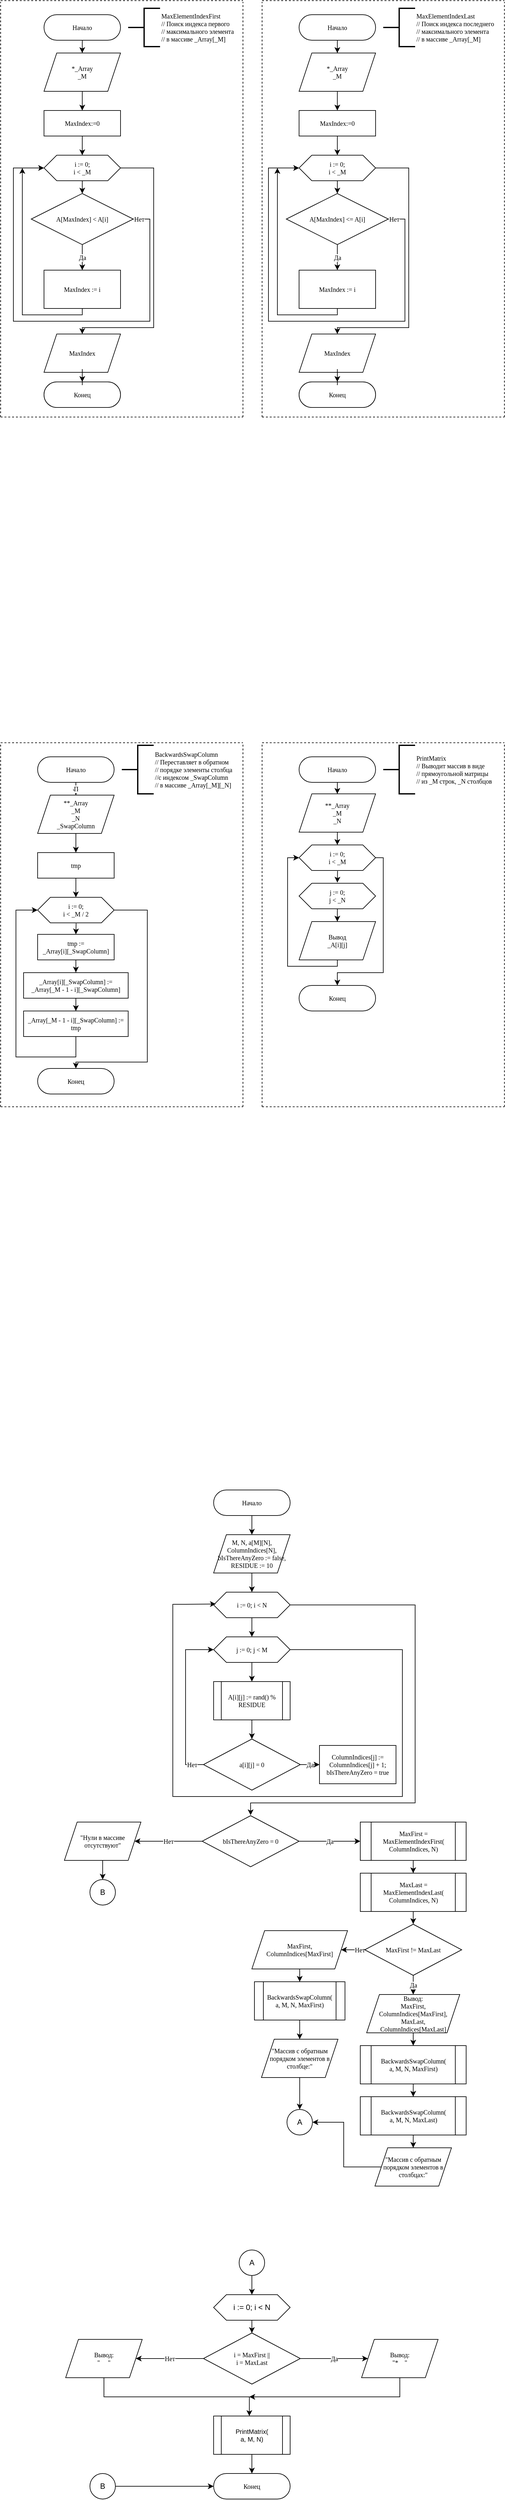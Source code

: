 <mxfile version="14.0.1" type="github">
  <diagram id="jJN2-YR1qqHn-e9BybVK" name="Page-1">
    <mxGraphModel dx="2384" dy="1686" grid="1" gridSize="10" guides="1" tooltips="1" connect="1" arrows="1" fold="1" page="1" pageScale="1" pageWidth="827" pageHeight="1169" background="none" math="0" shadow="0">
      <root>
        <mxCell id="0" />
        <mxCell id="1" parent="0" />
        <mxCell id="fMAf0AQXnJGZOiMmoHYG-41" value="" style="group;fontFamily=Consolas;fontSize=10;" parent="1" vertex="1" connectable="0">
          <mxGeometry x="430" y="28" width="380" height="652" as="geometry" />
        </mxCell>
        <mxCell id="fMAf0AQXnJGZOiMmoHYG-13" value="Начало" style="rounded=1;whiteSpace=wrap;html=1;arcSize=50;fontFamily=Consolas;fontSize=10;" parent="fMAf0AQXnJGZOiMmoHYG-41" vertex="1">
          <mxGeometry x="58" y="22" width="120" height="40" as="geometry" />
        </mxCell>
        <mxCell id="fMAf0AQXnJGZOiMmoHYG-16" value="&lt;div style=&quot;font-size: 10px;&quot;&gt;i := 0;&lt;/div&gt;&lt;div style=&quot;font-size: 10px;&quot;&gt;i &amp;lt; _M&lt;br style=&quot;font-size: 10px;&quot;&gt;&lt;/div&gt;" style="shape=hexagon;perimeter=hexagonPerimeter2;whiteSpace=wrap;html=1;fixedSize=1;rounded=1;fontFamily=Consolas;arcSize=0;fontSize=10;" parent="fMAf0AQXnJGZOiMmoHYG-41" vertex="1">
          <mxGeometry x="58" y="242" width="120" height="40" as="geometry" />
        </mxCell>
        <mxCell id="fMAf0AQXnJGZOiMmoHYG-17" value="&lt;div style=&quot;font-size: 10px;&quot;&gt;Нет&lt;/div&gt;" style="edgeStyle=orthogonalEdgeStyle;rounded=0;orthogonalLoop=1;jettySize=auto;html=1;fontFamily=Consolas;entryX=0;entryY=0.5;entryDx=0;entryDy=0;exitX=1;exitY=0.5;exitDx=0;exitDy=0;fontSize=10;" parent="fMAf0AQXnJGZOiMmoHYG-41" source="fMAf0AQXnJGZOiMmoHYG-19" target="fMAf0AQXnJGZOiMmoHYG-16" edge="1">
          <mxGeometry x="-0.974" relative="1" as="geometry">
            <mxPoint x="198" y="642" as="targetPoint" />
            <Array as="points">
              <mxPoint x="224" y="342" />
              <mxPoint x="224" y="502" />
              <mxPoint x="10" y="502" />
              <mxPoint x="10" y="262" />
            </Array>
            <mxPoint x="178" y="332.0" as="sourcePoint" />
            <mxPoint as="offset" />
          </mxGeometry>
        </mxCell>
        <mxCell id="fMAf0AQXnJGZOiMmoHYG-19" value="A[MaxIndex] &amp;lt;= A[i]" style="rhombus;whiteSpace=wrap;html=1;rounded=1;fontFamily=Consolas;arcSize=0;fontSize=10;" parent="fMAf0AQXnJGZOiMmoHYG-41" vertex="1">
          <mxGeometry x="38" y="302" width="160" height="80" as="geometry" />
        </mxCell>
        <mxCell id="fMAf0AQXnJGZOiMmoHYG-15" style="edgeStyle=orthogonalEdgeStyle;rounded=0;orthogonalLoop=1;jettySize=auto;html=1;entryX=0.5;entryY=0;entryDx=0;entryDy=0;fontFamily=Consolas;fontSize=10;" parent="fMAf0AQXnJGZOiMmoHYG-41" source="fMAf0AQXnJGZOiMmoHYG-16" target="fMAf0AQXnJGZOiMmoHYG-19" edge="1">
          <mxGeometry relative="1" as="geometry" />
        </mxCell>
        <mxCell id="fMAf0AQXnJGZOiMmoHYG-20" style="edgeStyle=orthogonalEdgeStyle;rounded=0;orthogonalLoop=1;jettySize=auto;html=1;fontFamily=Consolas;exitX=0.5;exitY=1;exitDx=0;exitDy=0;fontSize=10;" parent="fMAf0AQXnJGZOiMmoHYG-41" source="fMAf0AQXnJGZOiMmoHYG-21" edge="1">
          <mxGeometry relative="1" as="geometry">
            <mxPoint x="24" y="262" as="targetPoint" />
            <Array as="points">
              <mxPoint x="118" y="492" />
              <mxPoint x="24" y="492" />
            </Array>
            <mxPoint x="118.029" y="532" as="sourcePoint" />
          </mxGeometry>
        </mxCell>
        <mxCell id="fMAf0AQXnJGZOiMmoHYG-21" value="MaxIndex := i" style="whiteSpace=wrap;html=1;rounded=1;fontFamily=Consolas;arcSize=0;fontSize=10;" parent="fMAf0AQXnJGZOiMmoHYG-41" vertex="1">
          <mxGeometry x="58" y="422" width="120" height="60" as="geometry" />
        </mxCell>
        <mxCell id="fMAf0AQXnJGZOiMmoHYG-18" value="Да" style="edgeStyle=orthogonalEdgeStyle;rounded=0;orthogonalLoop=1;jettySize=auto;html=1;fontFamily=Consolas;entryX=0.5;entryY=0;entryDx=0;entryDy=0;fontSize=10;" parent="fMAf0AQXnJGZOiMmoHYG-41" source="fMAf0AQXnJGZOiMmoHYG-19" target="fMAf0AQXnJGZOiMmoHYG-21" edge="1">
          <mxGeometry relative="1" as="geometry">
            <mxPoint x="118" y="492" as="targetPoint" />
          </mxGeometry>
        </mxCell>
        <mxCell id="fMAf0AQXnJGZOiMmoHYG-22" value="Конец" style="rounded=1;whiteSpace=wrap;html=1;arcSize=50;fontFamily=Consolas;fontSize=10;" parent="fMAf0AQXnJGZOiMmoHYG-41" vertex="1">
          <mxGeometry x="58" y="597" width="120" height="40" as="geometry" />
        </mxCell>
        <mxCell id="fMAf0AQXnJGZOiMmoHYG-24" value="&lt;div style=&quot;font-size: 10px;&quot;&gt;*_Array&lt;/div&gt;&lt;div style=&quot;font-size: 10px;&quot;&gt;_M&lt;br style=&quot;font-size: 10px;&quot;&gt;&lt;/div&gt;" style="shape=parallelogram;perimeter=parallelogramPerimeter;whiteSpace=wrap;html=1;fixedSize=1;rounded=1;fontFamily=Consolas;fontSize=10;arcSize=0;" parent="fMAf0AQXnJGZOiMmoHYG-41" vertex="1">
          <mxGeometry x="58" y="82" width="120" height="60" as="geometry" />
        </mxCell>
        <mxCell id="fMAf0AQXnJGZOiMmoHYG-12" value="" style="edgeStyle=orthogonalEdgeStyle;rounded=0;orthogonalLoop=1;jettySize=auto;html=1;entryX=0.5;entryY=0;entryDx=0;entryDy=0;fontFamily=Consolas;fontSize=10;" parent="fMAf0AQXnJGZOiMmoHYG-41" source="fMAf0AQXnJGZOiMmoHYG-13" target="fMAf0AQXnJGZOiMmoHYG-24" edge="1">
          <mxGeometry relative="1" as="geometry" />
        </mxCell>
        <mxCell id="fMAf0AQXnJGZOiMmoHYG-25" style="edgeStyle=orthogonalEdgeStyle;rounded=0;orthogonalLoop=1;jettySize=auto;html=1;entryX=0.5;entryY=0;entryDx=0;entryDy=0;fontFamily=Consolas;fontSize=10;" parent="fMAf0AQXnJGZOiMmoHYG-41" source="fMAf0AQXnJGZOiMmoHYG-26" target="fMAf0AQXnJGZOiMmoHYG-16" edge="1">
          <mxGeometry relative="1" as="geometry" />
        </mxCell>
        <mxCell id="fMAf0AQXnJGZOiMmoHYG-26" value="MaxIndex:=0" style="whiteSpace=wrap;html=1;rounded=1;fontFamily=Consolas;fontSize=10;arcSize=0;" parent="fMAf0AQXnJGZOiMmoHYG-41" vertex="1">
          <mxGeometry x="58" y="172" width="120" height="40" as="geometry" />
        </mxCell>
        <mxCell id="fMAf0AQXnJGZOiMmoHYG-23" value="" style="edgeStyle=orthogonalEdgeStyle;rounded=0;orthogonalLoop=1;jettySize=auto;html=1;fontFamily=Consolas;fontSize=10;" parent="fMAf0AQXnJGZOiMmoHYG-41" source="fMAf0AQXnJGZOiMmoHYG-24" target="fMAf0AQXnJGZOiMmoHYG-26" edge="1">
          <mxGeometry relative="1" as="geometry" />
        </mxCell>
        <mxCell id="fMAf0AQXnJGZOiMmoHYG-28" value="MaxIndex" style="shape=parallelogram;perimeter=parallelogramPerimeter;whiteSpace=wrap;html=1;fixedSize=1;rounded=1;fontFamily=Consolas;fontSize=10;arcSize=0;" parent="fMAf0AQXnJGZOiMmoHYG-41" vertex="1">
          <mxGeometry x="58" y="522" width="120" height="60" as="geometry" />
        </mxCell>
        <mxCell id="fMAf0AQXnJGZOiMmoHYG-14" style="edgeStyle=orthogonalEdgeStyle;rounded=0;orthogonalLoop=1;jettySize=auto;html=1;fontFamily=Consolas;entryX=0.5;entryY=0;entryDx=0;entryDy=0;exitX=1;exitY=0.5;exitDx=0;exitDy=0;fontSize=10;" parent="fMAf0AQXnJGZOiMmoHYG-41" source="fMAf0AQXnJGZOiMmoHYG-16" target="fMAf0AQXnJGZOiMmoHYG-28" edge="1">
          <mxGeometry relative="1" as="geometry">
            <mxPoint x="118" y="762" as="targetPoint" />
            <Array as="points">
              <mxPoint x="230" y="262" />
              <mxPoint x="230" y="512" />
              <mxPoint x="118" y="512" />
            </Array>
            <mxPoint x="178" y="427" as="sourcePoint" />
          </mxGeometry>
        </mxCell>
        <mxCell id="fMAf0AQXnJGZOiMmoHYG-29" value="Конец" style="rounded=1;whiteSpace=wrap;html=1;arcSize=50;fontFamily=Consolas;fontSize=10;" parent="fMAf0AQXnJGZOiMmoHYG-41" vertex="1">
          <mxGeometry x="58" y="597" width="120" height="40" as="geometry" />
        </mxCell>
        <mxCell id="fMAf0AQXnJGZOiMmoHYG-27" style="edgeStyle=orthogonalEdgeStyle;rounded=0;orthogonalLoop=1;jettySize=auto;html=1;fontFamily=Consolas;fontSize=10;entryX=0.5;entryY=0;entryDx=0;entryDy=0;" parent="fMAf0AQXnJGZOiMmoHYG-41" source="fMAf0AQXnJGZOiMmoHYG-28" target="fMAf0AQXnJGZOiMmoHYG-29" edge="1">
          <mxGeometry relative="1" as="geometry">
            <mxPoint x="118" y="592" as="targetPoint" />
          </mxGeometry>
        </mxCell>
        <mxCell id="fMAf0AQXnJGZOiMmoHYG-30" value="&lt;div style=&quot;font-size: 10px;&quot;&gt;MaxElementIndexLast&lt;/div&gt;&lt;div style=&quot;font-size: 10px;&quot;&gt;// Поиск индекса последнего&lt;/div&gt;&lt;div style=&quot;font-size: 10px;&quot;&gt;// максимального элемента&lt;br style=&quot;font-size: 10px;&quot;&gt;// в массиве _Array[_M]&lt;br style=&quot;font-size: 10px;&quot;&gt;&lt;/div&gt;" style="strokeWidth=2;html=1;shape=mxgraph.flowchart.annotation_2;align=left;labelPosition=right;pointerEvents=1;rounded=1;fontFamily=Consolas;fontSize=10;" parent="fMAf0AQXnJGZOiMmoHYG-41" vertex="1">
          <mxGeometry x="190" y="12" width="50" height="60" as="geometry" />
        </mxCell>
        <mxCell id="fMAf0AQXnJGZOiMmoHYG-37" value="" style="endArrow=none;dashed=1;html=1;fontFamily=Consolas;fontSize=10;" parent="fMAf0AQXnJGZOiMmoHYG-41" edge="1">
          <mxGeometry width="50" height="50" relative="1" as="geometry">
            <mxPoint as="sourcePoint" />
            <mxPoint x="380" as="targetPoint" />
          </mxGeometry>
        </mxCell>
        <mxCell id="fMAf0AQXnJGZOiMmoHYG-38" value="" style="endArrow=none;dashed=1;html=1;fontFamily=Consolas;fontSize=10;" parent="fMAf0AQXnJGZOiMmoHYG-41" edge="1">
          <mxGeometry width="50" height="50" relative="1" as="geometry">
            <mxPoint y="652" as="sourcePoint" />
            <mxPoint y="2" as="targetPoint" />
          </mxGeometry>
        </mxCell>
        <mxCell id="fMAf0AQXnJGZOiMmoHYG-39" value="" style="endArrow=none;dashed=1;html=1;fontFamily=Consolas;fontSize=10;" parent="fMAf0AQXnJGZOiMmoHYG-41" edge="1">
          <mxGeometry width="50" height="50" relative="1" as="geometry">
            <mxPoint x="380" y="652" as="sourcePoint" />
            <mxPoint x="380" y="2" as="targetPoint" />
          </mxGeometry>
        </mxCell>
        <mxCell id="fMAf0AQXnJGZOiMmoHYG-40" value="" style="endArrow=none;dashed=1;html=1;fontFamily=Consolas;fontSize=10;" parent="fMAf0AQXnJGZOiMmoHYG-41" edge="1">
          <mxGeometry width="50" height="50" relative="1" as="geometry">
            <mxPoint y="652" as="sourcePoint" />
            <mxPoint x="380" y="652" as="targetPoint" />
          </mxGeometry>
        </mxCell>
        <mxCell id="fMAf0AQXnJGZOiMmoHYG-42" value="" style="group;fontFamily=Consolas;fontSize=10;" parent="1" vertex="1" connectable="0">
          <mxGeometry x="20" y="28" width="380.0" height="652" as="geometry" />
        </mxCell>
        <mxCell id="ewhmWZQ15t1gIjezQmMT-2" value="Начало" style="rounded=1;whiteSpace=wrap;html=1;arcSize=50;fontFamily=Consolas;fontSize=10;" parent="fMAf0AQXnJGZOiMmoHYG-42" vertex="1">
          <mxGeometry x="68" y="22" width="120" height="40" as="geometry" />
        </mxCell>
        <mxCell id="ewhmWZQ15t1gIjezQmMT-5" value="&lt;div style=&quot;font-size: 10px;&quot;&gt;i := 0;&lt;/div&gt;&lt;div style=&quot;font-size: 10px;&quot;&gt;i &amp;lt; _M&lt;br style=&quot;font-size: 10px;&quot;&gt;&lt;/div&gt;" style="shape=hexagon;perimeter=hexagonPerimeter2;whiteSpace=wrap;html=1;fixedSize=1;rounded=1;fontFamily=Consolas;arcSize=0;fontSize=10;" parent="fMAf0AQXnJGZOiMmoHYG-42" vertex="1">
          <mxGeometry x="68" y="242" width="120" height="40" as="geometry" />
        </mxCell>
        <mxCell id="ewhmWZQ15t1gIjezQmMT-9" value="&lt;div style=&quot;font-size: 10px;&quot;&gt;Нет&lt;/div&gt;" style="edgeStyle=orthogonalEdgeStyle;rounded=0;orthogonalLoop=1;jettySize=auto;html=1;fontFamily=Consolas;entryX=0;entryY=0.5;entryDx=0;entryDy=0;exitX=1;exitY=0.5;exitDx=0;exitDy=0;fontSize=10;" parent="fMAf0AQXnJGZOiMmoHYG-42" source="ewhmWZQ15t1gIjezQmMT-13" target="ewhmWZQ15t1gIjezQmMT-5" edge="1">
          <mxGeometry x="-0.974" relative="1" as="geometry">
            <mxPoint x="208" y="642" as="targetPoint" />
            <Array as="points">
              <mxPoint x="234" y="342" />
              <mxPoint x="234" y="502" />
              <mxPoint x="20" y="502" />
              <mxPoint x="20" y="262" />
            </Array>
            <mxPoint x="188" y="332.0" as="sourcePoint" />
            <mxPoint as="offset" />
          </mxGeometry>
        </mxCell>
        <mxCell id="ewhmWZQ15t1gIjezQmMT-13" value="A[MaxIndex] &amp;lt; A[i]" style="rhombus;whiteSpace=wrap;html=1;rounded=1;fontFamily=Consolas;arcSize=0;fontSize=10;" parent="fMAf0AQXnJGZOiMmoHYG-42" vertex="1">
          <mxGeometry x="48" y="302" width="160" height="80" as="geometry" />
        </mxCell>
        <mxCell id="fMAf0AQXnJGZOiMmoHYG-7" style="edgeStyle=orthogonalEdgeStyle;rounded=0;orthogonalLoop=1;jettySize=auto;html=1;entryX=0.5;entryY=0;entryDx=0;entryDy=0;fontFamily=Consolas;fontSize=10;" parent="fMAf0AQXnJGZOiMmoHYG-42" source="ewhmWZQ15t1gIjezQmMT-5" target="ewhmWZQ15t1gIjezQmMT-13" edge="1">
          <mxGeometry relative="1" as="geometry" />
        </mxCell>
        <mxCell id="ewhmWZQ15t1gIjezQmMT-14" style="edgeStyle=orthogonalEdgeStyle;rounded=0;orthogonalLoop=1;jettySize=auto;html=1;fontFamily=Consolas;exitX=0.5;exitY=1;exitDx=0;exitDy=0;fontSize=10;" parent="fMAf0AQXnJGZOiMmoHYG-42" source="ewhmWZQ15t1gIjezQmMT-20" edge="1">
          <mxGeometry relative="1" as="geometry">
            <mxPoint x="34" y="262" as="targetPoint" />
            <Array as="points">
              <mxPoint x="128" y="492" />
              <mxPoint x="34" y="492" />
            </Array>
            <mxPoint x="128.029" y="532" as="sourcePoint" />
          </mxGeometry>
        </mxCell>
        <mxCell id="ewhmWZQ15t1gIjezQmMT-20" value="MaxIndex := i" style="whiteSpace=wrap;html=1;rounded=1;fontFamily=Consolas;arcSize=0;fontSize=10;" parent="fMAf0AQXnJGZOiMmoHYG-42" vertex="1">
          <mxGeometry x="68" y="422" width="120" height="60" as="geometry" />
        </mxCell>
        <mxCell id="ewhmWZQ15t1gIjezQmMT-11" value="Да" style="edgeStyle=orthogonalEdgeStyle;rounded=0;orthogonalLoop=1;jettySize=auto;html=1;fontFamily=Consolas;entryX=0.5;entryY=0;entryDx=0;entryDy=0;fontSize=10;" parent="fMAf0AQXnJGZOiMmoHYG-42" source="ewhmWZQ15t1gIjezQmMT-13" target="ewhmWZQ15t1gIjezQmMT-20" edge="1">
          <mxGeometry relative="1" as="geometry">
            <mxPoint x="128" y="492" as="targetPoint" />
          </mxGeometry>
        </mxCell>
        <mxCell id="ewhmWZQ15t1gIjezQmMT-21" value="Конец" style="rounded=1;whiteSpace=wrap;html=1;arcSize=50;fontFamily=Consolas;fontSize=10;" parent="fMAf0AQXnJGZOiMmoHYG-42" vertex="1">
          <mxGeometry x="68" y="597" width="120" height="40" as="geometry" />
        </mxCell>
        <mxCell id="fMAf0AQXnJGZOiMmoHYG-1" value="&lt;div style=&quot;font-size: 10px;&quot;&gt;*_Array&lt;/div&gt;&lt;div style=&quot;font-size: 10px;&quot;&gt;_M&lt;br style=&quot;font-size: 10px;&quot;&gt;&lt;/div&gt;" style="shape=parallelogram;perimeter=parallelogramPerimeter;whiteSpace=wrap;html=1;fixedSize=1;rounded=1;fontFamily=Consolas;fontSize=10;arcSize=0;" parent="fMAf0AQXnJGZOiMmoHYG-42" vertex="1">
          <mxGeometry x="68" y="82" width="120" height="60" as="geometry" />
        </mxCell>
        <mxCell id="fMAf0AQXnJGZOiMmoHYG-2" style="edgeStyle=orthogonalEdgeStyle;rounded=0;orthogonalLoop=1;jettySize=auto;html=1;entryX=0.5;entryY=0;entryDx=0;entryDy=0;fontFamily=Consolas;fontSize=10;" parent="fMAf0AQXnJGZOiMmoHYG-42" source="ewhmWZQ15t1gIjezQmMT-2" target="fMAf0AQXnJGZOiMmoHYG-1" edge="1">
          <mxGeometry relative="1" as="geometry" />
        </mxCell>
        <mxCell id="fMAf0AQXnJGZOiMmoHYG-6" style="edgeStyle=orthogonalEdgeStyle;rounded=0;orthogonalLoop=1;jettySize=auto;html=1;entryX=0.5;entryY=0;entryDx=0;entryDy=0;fontFamily=Consolas;fontSize=10;" parent="fMAf0AQXnJGZOiMmoHYG-42" source="fMAf0AQXnJGZOiMmoHYG-4" target="ewhmWZQ15t1gIjezQmMT-5" edge="1">
          <mxGeometry relative="1" as="geometry" />
        </mxCell>
        <mxCell id="fMAf0AQXnJGZOiMmoHYG-4" value="MaxIndex:=0" style="whiteSpace=wrap;html=1;rounded=1;fontFamily=Consolas;fontSize=10;arcSize=0;" parent="fMAf0AQXnJGZOiMmoHYG-42" vertex="1">
          <mxGeometry x="68" y="172" width="120" height="40" as="geometry" />
        </mxCell>
        <mxCell id="fMAf0AQXnJGZOiMmoHYG-5" value="" style="edgeStyle=orthogonalEdgeStyle;rounded=0;orthogonalLoop=1;jettySize=auto;html=1;fontFamily=Consolas;fontSize=10;" parent="fMAf0AQXnJGZOiMmoHYG-42" source="fMAf0AQXnJGZOiMmoHYG-1" target="fMAf0AQXnJGZOiMmoHYG-4" edge="1">
          <mxGeometry relative="1" as="geometry" />
        </mxCell>
        <mxCell id="fMAf0AQXnJGZOiMmoHYG-8" value="MaxIndex" style="shape=parallelogram;perimeter=parallelogramPerimeter;whiteSpace=wrap;html=1;fixedSize=1;rounded=1;fontFamily=Consolas;fontSize=10;arcSize=0;" parent="fMAf0AQXnJGZOiMmoHYG-42" vertex="1">
          <mxGeometry x="68" y="522" width="120" height="60" as="geometry" />
        </mxCell>
        <mxCell id="ewhmWZQ15t1gIjezQmMT-4" style="edgeStyle=orthogonalEdgeStyle;rounded=0;orthogonalLoop=1;jettySize=auto;html=1;fontFamily=Consolas;entryX=0.5;entryY=0;entryDx=0;entryDy=0;exitX=1;exitY=0.5;exitDx=0;exitDy=0;fontSize=10;" parent="fMAf0AQXnJGZOiMmoHYG-42" source="ewhmWZQ15t1gIjezQmMT-5" target="fMAf0AQXnJGZOiMmoHYG-8" edge="1">
          <mxGeometry relative="1" as="geometry">
            <mxPoint x="128" y="762" as="targetPoint" />
            <Array as="points">
              <mxPoint x="240" y="262" />
              <mxPoint x="240" y="512" />
              <mxPoint x="128" y="512" />
            </Array>
            <mxPoint x="188" y="427" as="sourcePoint" />
          </mxGeometry>
        </mxCell>
        <mxCell id="fMAf0AQXnJGZOiMmoHYG-9" value="Конец" style="rounded=1;whiteSpace=wrap;html=1;arcSize=50;fontFamily=Consolas;fontSize=10;" parent="fMAf0AQXnJGZOiMmoHYG-42" vertex="1">
          <mxGeometry x="68" y="597" width="120" height="40" as="geometry" />
        </mxCell>
        <mxCell id="fMAf0AQXnJGZOiMmoHYG-10" style="edgeStyle=orthogonalEdgeStyle;rounded=0;orthogonalLoop=1;jettySize=auto;html=1;fontFamily=Consolas;fontSize=10;entryX=0.5;entryY=0;entryDx=0;entryDy=0;" parent="fMAf0AQXnJGZOiMmoHYG-42" source="fMAf0AQXnJGZOiMmoHYG-8" target="fMAf0AQXnJGZOiMmoHYG-9" edge="1">
          <mxGeometry relative="1" as="geometry">
            <mxPoint x="128" y="592" as="targetPoint" />
          </mxGeometry>
        </mxCell>
        <mxCell id="fMAf0AQXnJGZOiMmoHYG-11" value="&lt;div style=&quot;font-size: 10px;&quot;&gt;MaxElementIndexFirst&lt;/div&gt;&lt;div style=&quot;font-size: 10px;&quot;&gt;// Поиск индекса первого&lt;/div&gt;&lt;div style=&quot;font-size: 10px;&quot;&gt;// максимального элемента&lt;br style=&quot;font-size: 10px;&quot;&gt;// в массиве _Array[_M]&lt;br style=&quot;font-size: 10px;&quot;&gt;&lt;/div&gt;" style="strokeWidth=2;html=1;shape=mxgraph.flowchart.annotation_2;align=left;labelPosition=right;pointerEvents=1;rounded=1;fontFamily=Consolas;fontSize=10;" parent="fMAf0AQXnJGZOiMmoHYG-42" vertex="1">
          <mxGeometry x="200" y="12" width="50" height="60" as="geometry" />
        </mxCell>
        <mxCell id="fMAf0AQXnJGZOiMmoHYG-33" value="" style="endArrow=none;dashed=1;html=1;fontFamily=Consolas;fontSize=10;" parent="fMAf0AQXnJGZOiMmoHYG-42" edge="1">
          <mxGeometry width="50" height="50" relative="1" as="geometry">
            <mxPoint as="sourcePoint" />
            <mxPoint x="380" as="targetPoint" />
          </mxGeometry>
        </mxCell>
        <mxCell id="fMAf0AQXnJGZOiMmoHYG-34" value="" style="endArrow=none;dashed=1;html=1;fontFamily=Consolas;fontSize=10;" parent="fMAf0AQXnJGZOiMmoHYG-42" edge="1">
          <mxGeometry width="50" height="50" relative="1" as="geometry">
            <mxPoint y="652" as="sourcePoint" />
            <mxPoint y="2" as="targetPoint" />
          </mxGeometry>
        </mxCell>
        <mxCell id="fMAf0AQXnJGZOiMmoHYG-35" value="" style="endArrow=none;dashed=1;html=1;fontFamily=Consolas;fontSize=10;" parent="fMAf0AQXnJGZOiMmoHYG-42" edge="1">
          <mxGeometry width="50" height="50" relative="1" as="geometry">
            <mxPoint x="380.0" y="652" as="sourcePoint" />
            <mxPoint x="380.0" y="2" as="targetPoint" />
          </mxGeometry>
        </mxCell>
        <mxCell id="fMAf0AQXnJGZOiMmoHYG-36" value="" style="endArrow=none;dashed=1;html=1;fontFamily=Consolas;fontSize=10;" parent="fMAf0AQXnJGZOiMmoHYG-42" edge="1">
          <mxGeometry width="50" height="50" relative="1" as="geometry">
            <mxPoint y="652" as="sourcePoint" />
            <mxPoint x="380" y="652" as="targetPoint" />
          </mxGeometry>
        </mxCell>
        <mxCell id="fMAf0AQXnJGZOiMmoHYG-77" value="" style="group" parent="1" vertex="1" connectable="0">
          <mxGeometry x="20" y="1190" width="380" height="570" as="geometry" />
        </mxCell>
        <mxCell id="fMAf0AQXnJGZOiMmoHYG-44" value="Начало" style="rounded=1;whiteSpace=wrap;html=1;arcSize=50;fontFamily=Consolas;fontSize=10;" parent="fMAf0AQXnJGZOiMmoHYG-77" vertex="1">
          <mxGeometry x="58" y="22" width="120" height="40" as="geometry" />
        </mxCell>
        <mxCell id="fMAf0AQXnJGZOiMmoHYG-45" value="&lt;div style=&quot;font-size: 10px;&quot;&gt;i := 0;&lt;/div&gt;&lt;div style=&quot;font-size: 10px;&quot;&gt;i &amp;lt; _M / 2&lt;br style=&quot;font-size: 10px;&quot;&gt;&lt;/div&gt;" style="shape=hexagon;perimeter=hexagonPerimeter2;whiteSpace=wrap;html=1;fixedSize=1;rounded=1;fontFamily=Consolas;arcSize=0;fontSize=10;" parent="fMAf0AQXnJGZOiMmoHYG-77" vertex="1">
          <mxGeometry x="58" y="242" width="120" height="40" as="geometry" />
        </mxCell>
        <mxCell id="fMAf0AQXnJGZOiMmoHYG-48" style="edgeStyle=orthogonalEdgeStyle;rounded=0;orthogonalLoop=1;jettySize=auto;html=1;entryX=0.5;entryY=0;entryDx=0;entryDy=0;fontFamily=Consolas;fontSize=10;exitX=0.503;exitY=1.019;exitDx=0;exitDy=0;exitPerimeter=0;" parent="fMAf0AQXnJGZOiMmoHYG-77" source="fMAf0AQXnJGZOiMmoHYG-45" target="fMAf0AQXnJGZOiMmoHYG-67" edge="1">
          <mxGeometry as="geometry">
            <mxPoint x="118" y="302" as="targetPoint" />
          </mxGeometry>
        </mxCell>
        <mxCell id="fMAf0AQXnJGZOiMmoHYG-49" style="edgeStyle=orthogonalEdgeStyle;rounded=0;orthogonalLoop=1;jettySize=auto;html=1;fontFamily=Consolas;fontSize=10;entryX=0;entryY=0.5;entryDx=0;entryDy=0;exitX=0.5;exitY=1;exitDx=0;exitDy=0;" parent="fMAf0AQXnJGZOiMmoHYG-77" source="fMAf0AQXnJGZOiMmoHYG-74" target="fMAf0AQXnJGZOiMmoHYG-45" edge="1">
          <mxGeometry as="geometry">
            <mxPoint x="24" y="262" as="targetPoint" />
            <Array as="points">
              <mxPoint x="118" y="492" />
              <mxPoint x="24" y="492" />
              <mxPoint x="24" y="262" />
            </Array>
            <mxPoint x="118" y="460" as="sourcePoint" />
          </mxGeometry>
        </mxCell>
        <mxCell id="fMAf0AQXnJGZOiMmoHYG-50" value="&lt;div style=&quot;font-size: 10px;&quot;&gt;_Array[i][_SwapColumn] :=&lt;/div&gt;&lt;div style=&quot;font-size: 10px;&quot;&gt;_Array[_M - 1 - i][_SwapColumn]&lt;/div&gt;" style="whiteSpace=wrap;html=1;rounded=1;fontFamily=Consolas;arcSize=0;fontSize=10;" parent="fMAf0AQXnJGZOiMmoHYG-77" vertex="1">
          <mxGeometry x="36" y="360" width="164" height="40" as="geometry" />
        </mxCell>
        <mxCell id="fMAf0AQXnJGZOiMmoHYG-53" value="&lt;div style=&quot;font-size: 10px;&quot;&gt;**_Array&lt;/div&gt;&lt;div style=&quot;font-size: 10px;&quot;&gt;_M&lt;/div&gt;&lt;div style=&quot;font-size: 10px;&quot;&gt;_N&lt;/div&gt;&lt;div style=&quot;font-size: 10px;&quot;&gt;_SwapColumn&lt;br style=&quot;font-size: 10px;&quot;&gt;&lt;/div&gt;" style="shape=parallelogram;perimeter=parallelogramPerimeter;whiteSpace=wrap;html=1;fixedSize=1;rounded=1;fontFamily=Consolas;fontSize=10;arcSize=0;" parent="fMAf0AQXnJGZOiMmoHYG-77" vertex="1">
          <mxGeometry x="58" y="82" width="120" height="60" as="geometry" />
        </mxCell>
        <mxCell id="fMAf0AQXnJGZOiMmoHYG-54" value="П" style="edgeStyle=orthogonalEdgeStyle;rounded=0;orthogonalLoop=1;jettySize=auto;html=1;entryX=0.5;entryY=0;entryDx=0;entryDy=0;fontFamily=Consolas;fontSize=10;" parent="fMAf0AQXnJGZOiMmoHYG-77" source="fMAf0AQXnJGZOiMmoHYG-44" target="fMAf0AQXnJGZOiMmoHYG-53" edge="1">
          <mxGeometry as="geometry" />
        </mxCell>
        <mxCell id="fMAf0AQXnJGZOiMmoHYG-55" style="edgeStyle=orthogonalEdgeStyle;rounded=0;orthogonalLoop=1;jettySize=auto;html=1;entryX=0.5;entryY=0;entryDx=0;entryDy=0;fontFamily=Consolas;fontSize=10;" parent="fMAf0AQXnJGZOiMmoHYG-77" source="fMAf0AQXnJGZOiMmoHYG-56" target="fMAf0AQXnJGZOiMmoHYG-45" edge="1">
          <mxGeometry as="geometry" />
        </mxCell>
        <mxCell id="fMAf0AQXnJGZOiMmoHYG-56" value="tmp" style="whiteSpace=wrap;html=1;rounded=1;fontFamily=Consolas;fontSize=10;arcSize=0;" parent="fMAf0AQXnJGZOiMmoHYG-77" vertex="1">
          <mxGeometry x="58" y="172" width="120" height="40" as="geometry" />
        </mxCell>
        <mxCell id="fMAf0AQXnJGZOiMmoHYG-57" value="" style="edgeStyle=orthogonalEdgeStyle;rounded=0;orthogonalLoop=1;jettySize=auto;html=1;fontFamily=Consolas;fontSize=10;" parent="fMAf0AQXnJGZOiMmoHYG-77" source="fMAf0AQXnJGZOiMmoHYG-53" target="fMAf0AQXnJGZOiMmoHYG-56" edge="1">
          <mxGeometry as="geometry" />
        </mxCell>
        <mxCell id="fMAf0AQXnJGZOiMmoHYG-59" style="edgeStyle=orthogonalEdgeStyle;rounded=0;orthogonalLoop=1;jettySize=auto;html=1;fontFamily=Consolas;entryX=0.5;entryY=0;entryDx=0;entryDy=0;exitX=1;exitY=0.5;exitDx=0;exitDy=0;fontSize=10;" parent="fMAf0AQXnJGZOiMmoHYG-77" source="fMAf0AQXnJGZOiMmoHYG-45" target="fMAf0AQXnJGZOiMmoHYG-60" edge="1">
          <mxGeometry as="geometry">
            <mxPoint x="118" y="522" as="targetPoint" />
            <Array as="points">
              <mxPoint x="230" y="262" />
              <mxPoint x="230" y="500" />
              <mxPoint x="118" y="500" />
            </Array>
            <mxPoint x="178" y="427" as="sourcePoint" />
          </mxGeometry>
        </mxCell>
        <mxCell id="fMAf0AQXnJGZOiMmoHYG-60" value="Конец" style="rounded=1;whiteSpace=wrap;html=1;arcSize=50;fontFamily=Consolas;fontSize=10;" parent="fMAf0AQXnJGZOiMmoHYG-77" vertex="1">
          <mxGeometry x="58" y="510" width="120" height="40" as="geometry" />
        </mxCell>
        <mxCell id="fMAf0AQXnJGZOiMmoHYG-62" value="&lt;div style=&quot;font-size: 10px;&quot;&gt;BackwardsSwapColumn&lt;/div&gt;&lt;div style=&quot;font-size: 10px;&quot;&gt;// Переставляет в обратном&lt;/div&gt;&lt;div style=&quot;font-size: 10px;&quot;&gt;// порядке элементы столбца&lt;/div&gt;&lt;div style=&quot;font-size: 10px;&quot;&gt;//с индексом _SwapColumn&lt;br style=&quot;font-size: 10px;&quot;&gt;// в массиве _Array[_M][_N]&lt;/div&gt;" style="strokeWidth=2;html=1;shape=mxgraph.flowchart.annotation_2;align=left;labelPosition=right;pointerEvents=1;rounded=1;fontFamily=Consolas;fontSize=10;" parent="fMAf0AQXnJGZOiMmoHYG-77" vertex="1">
          <mxGeometry x="190" y="4" width="50" height="76" as="geometry" />
        </mxCell>
        <mxCell id="fMAf0AQXnJGZOiMmoHYG-63" value="" style="endArrow=none;dashed=1;html=1;fontFamily=Consolas;fontSize=10;" parent="fMAf0AQXnJGZOiMmoHYG-77" edge="1">
          <mxGeometry width="50" height="50" as="geometry">
            <mxPoint as="sourcePoint" />
            <mxPoint x="380" as="targetPoint" />
          </mxGeometry>
        </mxCell>
        <mxCell id="fMAf0AQXnJGZOiMmoHYG-64" value="" style="endArrow=none;dashed=1;html=1;fontFamily=Consolas;fontSize=10;" parent="fMAf0AQXnJGZOiMmoHYG-77" edge="1">
          <mxGeometry width="50" height="50" as="geometry">
            <mxPoint y="570" as="sourcePoint" />
            <mxPoint y="2" as="targetPoint" />
          </mxGeometry>
        </mxCell>
        <mxCell id="fMAf0AQXnJGZOiMmoHYG-65" value="" style="endArrow=none;dashed=1;html=1;fontFamily=Consolas;fontSize=10;" parent="fMAf0AQXnJGZOiMmoHYG-77" edge="1">
          <mxGeometry width="50" height="50" as="geometry">
            <mxPoint x="380" y="570" as="sourcePoint" />
            <mxPoint x="380" y="2" as="targetPoint" />
          </mxGeometry>
        </mxCell>
        <mxCell id="fMAf0AQXnJGZOiMmoHYG-66" value="" style="endArrow=none;dashed=1;html=1;fontFamily=Consolas;fontSize=10;" parent="fMAf0AQXnJGZOiMmoHYG-77" edge="1">
          <mxGeometry y="-82" width="50" height="50" as="geometry">
            <mxPoint y="570" as="sourcePoint" />
            <mxPoint x="380" y="570" as="targetPoint" />
          </mxGeometry>
        </mxCell>
        <mxCell id="fMAf0AQXnJGZOiMmoHYG-72" style="edgeStyle=orthogonalEdgeStyle;rounded=0;orthogonalLoop=1;jettySize=auto;html=1;entryX=0.5;entryY=-0.011;entryDx=0;entryDy=0;entryPerimeter=0;fontFamily=Consolas;fontSize=10;" parent="fMAf0AQXnJGZOiMmoHYG-77" source="fMAf0AQXnJGZOiMmoHYG-67" target="fMAf0AQXnJGZOiMmoHYG-50" edge="1">
          <mxGeometry relative="1" as="geometry" />
        </mxCell>
        <mxCell id="fMAf0AQXnJGZOiMmoHYG-67" value="&lt;div&gt;tmp :=&lt;/div&gt;&lt;div&gt;_Array[i][_SwapColumn]&lt;/div&gt;" style="whiteSpace=wrap;html=1;rounded=1;fontFamily=Consolas;arcSize=0;fontSize=10;" parent="fMAf0AQXnJGZOiMmoHYG-77" vertex="1">
          <mxGeometry x="58" y="300" width="120" height="40" as="geometry" />
        </mxCell>
        <mxCell id="fMAf0AQXnJGZOiMmoHYG-74" value="_Array[_M - 1 - i][_SwapColumn] := tmp" style="whiteSpace=wrap;html=1;rounded=1;fontFamily=Consolas;arcSize=0;fontSize=10;" parent="fMAf0AQXnJGZOiMmoHYG-77" vertex="1">
          <mxGeometry x="36" y="420" width="164" height="40" as="geometry" />
        </mxCell>
        <mxCell id="fMAf0AQXnJGZOiMmoHYG-75" style="edgeStyle=orthogonalEdgeStyle;rounded=0;orthogonalLoop=1;jettySize=auto;html=1;entryX=0.5;entryY=0;entryDx=0;entryDy=0;fontFamily=Consolas;fontSize=10;" parent="fMAf0AQXnJGZOiMmoHYG-77" source="fMAf0AQXnJGZOiMmoHYG-50" target="fMAf0AQXnJGZOiMmoHYG-74" edge="1">
          <mxGeometry relative="1" as="geometry" />
        </mxCell>
        <mxCell id="fMAf0AQXnJGZOiMmoHYG-100" style="edgeStyle=orthogonalEdgeStyle;rounded=0;orthogonalLoop=1;jettySize=auto;html=1;entryX=0.5;entryY=0;entryDx=0;entryDy=0;fontFamily=Consolas;fontSize=10;" parent="1" source="fMAf0AQXnJGZOiMmoHYG-79" target="fMAf0AQXnJGZOiMmoHYG-84" edge="1">
          <mxGeometry relative="1" as="geometry" />
        </mxCell>
        <mxCell id="fMAf0AQXnJGZOiMmoHYG-79" value="Начало" style="rounded=1;whiteSpace=wrap;html=1;arcSize=50;fontFamily=Consolas;fontSize=10;" parent="1" vertex="1">
          <mxGeometry x="488" y="1212" width="120" height="40" as="geometry" />
        </mxCell>
        <mxCell id="fMAf0AQXnJGZOiMmoHYG-80" value="&lt;div style=&quot;font-size: 10px&quot;&gt;i := 0;&lt;/div&gt;&lt;div style=&quot;font-size: 10px&quot;&gt;i &amp;lt; _M&lt;br style=&quot;font-size: 10px&quot;&gt;&lt;/div&gt;" style="shape=hexagon;perimeter=hexagonPerimeter2;whiteSpace=wrap;html=1;fixedSize=1;rounded=1;fontFamily=Consolas;arcSize=0;fontSize=10;" parent="1" vertex="1">
          <mxGeometry x="488" y="1350" width="120" height="40" as="geometry" />
        </mxCell>
        <mxCell id="fMAf0AQXnJGZOiMmoHYG-81" style="edgeStyle=orthogonalEdgeStyle;rounded=0;orthogonalLoop=1;jettySize=auto;html=1;entryX=0.5;entryY=-0.026;entryDx=0;entryDy=0;fontFamily=Consolas;fontSize=10;exitX=0.503;exitY=1.019;exitDx=0;exitDy=0;exitPerimeter=0;entryPerimeter=0;" parent="1" source="fMAf0AQXnJGZOiMmoHYG-80" target="fMAf0AQXnJGZOiMmoHYG-101" edge="1">
          <mxGeometry x="430" y="1108" as="geometry">
            <mxPoint x="548" y="1408" as="targetPoint" />
          </mxGeometry>
        </mxCell>
        <mxCell id="fMAf0AQXnJGZOiMmoHYG-82" style="edgeStyle=orthogonalEdgeStyle;rounded=0;orthogonalLoop=1;jettySize=auto;html=1;fontFamily=Consolas;fontSize=10;entryX=0;entryY=0.5;entryDx=0;entryDy=0;exitX=0.5;exitY=1;exitDx=0;exitDy=0;" parent="1" source="fMAf0AQXnJGZOiMmoHYG-102" target="fMAf0AQXnJGZOiMmoHYG-80" edge="1">
          <mxGeometry x="430" y="1108" as="geometry">
            <mxPoint x="454" y="1370" as="targetPoint" />
            <Array as="points">
              <mxPoint x="548" y="1540" />
              <mxPoint x="470" y="1540" />
              <mxPoint x="470" y="1370" />
            </Array>
            <mxPoint x="548" y="1568" as="sourcePoint" />
          </mxGeometry>
        </mxCell>
        <mxCell id="fMAf0AQXnJGZOiMmoHYG-84" value="&lt;div style=&quot;font-size: 10px&quot;&gt;**_Array&lt;/div&gt;&lt;div style=&quot;font-size: 10px&quot;&gt;_M&lt;/div&gt;&lt;div style=&quot;font-size: 10px&quot;&gt;_N&lt;/div&gt;" style="shape=parallelogram;perimeter=parallelogramPerimeter;whiteSpace=wrap;html=1;fixedSize=1;rounded=1;fontFamily=Consolas;fontSize=10;arcSize=0;" parent="1" vertex="1">
          <mxGeometry x="488" y="1270" width="120" height="60" as="geometry" />
        </mxCell>
        <mxCell id="fMAf0AQXnJGZOiMmoHYG-86" style="edgeStyle=orthogonalEdgeStyle;rounded=0;orthogonalLoop=1;jettySize=auto;html=1;entryX=0.5;entryY=0;entryDx=0;entryDy=0;fontFamily=Consolas;fontSize=10;exitX=0.5;exitY=1;exitDx=0;exitDy=0;" parent="1" source="fMAf0AQXnJGZOiMmoHYG-84" target="fMAf0AQXnJGZOiMmoHYG-80" edge="1">
          <mxGeometry x="430" y="1190" as="geometry">
            <mxPoint x="548" y="1402" as="sourcePoint" />
          </mxGeometry>
        </mxCell>
        <mxCell id="fMAf0AQXnJGZOiMmoHYG-89" style="edgeStyle=orthogonalEdgeStyle;rounded=0;orthogonalLoop=1;jettySize=auto;html=1;fontFamily=Consolas;entryX=0.5;entryY=0;entryDx=0;entryDy=0;exitX=1;exitY=0.5;exitDx=0;exitDy=0;fontSize=10;" parent="1" source="fMAf0AQXnJGZOiMmoHYG-80" target="fMAf0AQXnJGZOiMmoHYG-90" edge="1">
          <mxGeometry x="430" y="1108" as="geometry">
            <mxPoint x="548" y="1630" as="targetPoint" />
            <Array as="points">
              <mxPoint x="620" y="1370" />
              <mxPoint x="620" y="1550" />
              <mxPoint x="548" y="1550" />
            </Array>
            <mxPoint x="608" y="1535" as="sourcePoint" />
          </mxGeometry>
        </mxCell>
        <mxCell id="fMAf0AQXnJGZOiMmoHYG-90" value="Конец" style="rounded=1;whiteSpace=wrap;html=1;arcSize=50;fontFamily=Consolas;fontSize=10;" parent="1" vertex="1">
          <mxGeometry x="488" y="1570" width="120" height="40" as="geometry" />
        </mxCell>
        <mxCell id="fMAf0AQXnJGZOiMmoHYG-91" value="&lt;div style=&quot;font-size: 10px&quot;&gt;PrintMatrix&lt;/div&gt;&lt;div style=&quot;font-size: 10px&quot;&gt;// Выводит массив в виде&lt;/div&gt;&lt;div style=&quot;font-size: 10px&quot;&gt;// прямоугольной матрицы&lt;/div&gt;&lt;div style=&quot;font-size: 10px&quot;&gt;// из _M строк, _N столбцов&lt;br&gt;&lt;/div&gt;" style="strokeWidth=2;html=1;shape=mxgraph.flowchart.annotation_2;align=left;labelPosition=right;pointerEvents=1;rounded=1;fontFamily=Consolas;fontSize=10;" parent="1" vertex="1">
          <mxGeometry x="620" y="1194" width="50" height="76" as="geometry" />
        </mxCell>
        <mxCell id="fMAf0AQXnJGZOiMmoHYG-92" value="" style="endArrow=none;dashed=1;html=1;fontFamily=Consolas;fontSize=10;" parent="1" edge="1">
          <mxGeometry x="430" y="1190" width="50" height="50" as="geometry">
            <mxPoint x="430" y="1190" as="sourcePoint" />
            <mxPoint x="810" y="1190" as="targetPoint" />
          </mxGeometry>
        </mxCell>
        <mxCell id="fMAf0AQXnJGZOiMmoHYG-93" value="" style="endArrow=none;dashed=1;html=1;fontFamily=Consolas;fontSize=10;" parent="1" edge="1">
          <mxGeometry x="430" y="1190" width="50" height="50" as="geometry">
            <mxPoint x="430" y="1760" as="sourcePoint" />
            <mxPoint x="430" y="1192" as="targetPoint" />
          </mxGeometry>
        </mxCell>
        <mxCell id="fMAf0AQXnJGZOiMmoHYG-94" value="" style="endArrow=none;dashed=1;html=1;fontFamily=Consolas;fontSize=10;" parent="1" edge="1">
          <mxGeometry x="430" y="1190" width="50" height="50" as="geometry">
            <mxPoint x="810" y="1760" as="sourcePoint" />
            <mxPoint x="810" y="1192" as="targetPoint" />
          </mxGeometry>
        </mxCell>
        <mxCell id="fMAf0AQXnJGZOiMmoHYG-95" value="" style="endArrow=none;dashed=1;html=1;fontFamily=Consolas;fontSize=10;" parent="1" edge="1">
          <mxGeometry x="430" y="1108" width="50" height="50" as="geometry">
            <mxPoint x="430" y="1760" as="sourcePoint" />
            <mxPoint x="810" y="1760" as="targetPoint" />
          </mxGeometry>
        </mxCell>
        <mxCell id="fMAf0AQXnJGZOiMmoHYG-96" style="edgeStyle=orthogonalEdgeStyle;rounded=0;orthogonalLoop=1;jettySize=auto;html=1;entryX=0.5;entryY=-0.011;entryDx=0;entryDy=0;entryPerimeter=0;fontFamily=Consolas;fontSize=10;" parent="1" edge="1">
          <mxGeometry x="430" y="1108" as="geometry">
            <mxPoint x="548.029" y="1448" as="sourcePoint" />
          </mxGeometry>
        </mxCell>
        <mxCell id="fMAf0AQXnJGZOiMmoHYG-99" style="edgeStyle=orthogonalEdgeStyle;rounded=0;orthogonalLoop=1;jettySize=auto;html=1;entryX=0.5;entryY=0;entryDx=0;entryDy=0;fontFamily=Consolas;fontSize=10;" parent="1" edge="1">
          <mxGeometry x="430" y="1108" as="geometry">
            <mxPoint x="548.029" y="1508" as="sourcePoint" />
          </mxGeometry>
        </mxCell>
        <mxCell id="fMAf0AQXnJGZOiMmoHYG-103" value="" style="edgeStyle=orthogonalEdgeStyle;rounded=0;orthogonalLoop=1;jettySize=auto;html=1;fontFamily=Consolas;fontSize=10;" parent="1" source="fMAf0AQXnJGZOiMmoHYG-101" target="fMAf0AQXnJGZOiMmoHYG-102" edge="1">
          <mxGeometry relative="1" as="geometry" />
        </mxCell>
        <mxCell id="fMAf0AQXnJGZOiMmoHYG-101" value="&lt;div style=&quot;font-size: 10px&quot;&gt;j := 0;&lt;/div&gt;&lt;div style=&quot;font-size: 10px&quot;&gt;j &amp;lt; _N&lt;br style=&quot;font-size: 10px&quot;&gt;&lt;/div&gt;" style="shape=hexagon;perimeter=hexagonPerimeter2;whiteSpace=wrap;html=1;fixedSize=1;rounded=1;fontFamily=Consolas;arcSize=0;fontSize=10;" parent="1" vertex="1">
          <mxGeometry x="488" y="1410" width="120" height="40" as="geometry" />
        </mxCell>
        <mxCell id="fMAf0AQXnJGZOiMmoHYG-102" value="&lt;div&gt;Вывод&lt;/div&gt;&lt;div&gt;_A[i][j]&lt;br&gt;&lt;/div&gt;" style="shape=parallelogram;perimeter=parallelogramPerimeter;whiteSpace=wrap;html=1;fixedSize=1;rounded=1;fontFamily=Consolas;fontSize=10;arcSize=0;" parent="1" vertex="1">
          <mxGeometry x="488" y="1470" width="120" height="60" as="geometry" />
        </mxCell>
        <mxCell id="fMAf0AQXnJGZOiMmoHYG-106" value="" style="edgeStyle=orthogonalEdgeStyle;rounded=0;orthogonalLoop=1;jettySize=auto;html=1;fontFamily=Consolas;fontSize=10;" parent="1" source="fMAf0AQXnJGZOiMmoHYG-104" target="fMAf0AQXnJGZOiMmoHYG-105" edge="1">
          <mxGeometry relative="1" as="geometry" />
        </mxCell>
        <mxCell id="fMAf0AQXnJGZOiMmoHYG-104" value="Начало" style="rounded=1;whiteSpace=wrap;html=1;arcSize=50;fontFamily=Consolas;fontSize=10;" parent="1" vertex="1">
          <mxGeometry x="354" y="2360" width="120" height="40" as="geometry" />
        </mxCell>
        <mxCell id="fMAf0AQXnJGZOiMmoHYG-108" value="" style="edgeStyle=orthogonalEdgeStyle;rounded=0;orthogonalLoop=1;jettySize=auto;html=1;fontFamily=Consolas;fontSize=10;" parent="1" source="fMAf0AQXnJGZOiMmoHYG-105" target="fMAf0AQXnJGZOiMmoHYG-107" edge="1">
          <mxGeometry relative="1" as="geometry" />
        </mxCell>
        <mxCell id="fMAf0AQXnJGZOiMmoHYG-105" value="&lt;div&gt;M, N, a[M][N], ColumnIndices[N], bIsThereAnyZero := false,&lt;/div&gt;&lt;div&gt;RESIDUE := 10&lt;br&gt;&lt;/div&gt;" style="shape=parallelogram;perimeter=parallelogramPerimeter;whiteSpace=wrap;html=1;fixedSize=1;rounded=1;fontFamily=Consolas;fontSize=10;arcSize=0;" parent="1" vertex="1">
          <mxGeometry x="354" y="2430" width="120" height="60" as="geometry" />
        </mxCell>
        <mxCell id="fMAf0AQXnJGZOiMmoHYG-110" value="" style="edgeStyle=orthogonalEdgeStyle;rounded=0;orthogonalLoop=1;jettySize=auto;html=1;fontFamily=Consolas;fontSize=10;" parent="1" source="fMAf0AQXnJGZOiMmoHYG-107" target="fMAf0AQXnJGZOiMmoHYG-109" edge="1">
          <mxGeometry relative="1" as="geometry" />
        </mxCell>
        <mxCell id="fMAf0AQXnJGZOiMmoHYG-119" style="edgeStyle=orthogonalEdgeStyle;rounded=0;orthogonalLoop=1;jettySize=auto;html=1;exitX=1;exitY=0.5;exitDx=0;exitDy=0;fontFamily=Consolas;fontSize=10;entryX=0.5;entryY=-0.01;entryDx=0;entryDy=0;entryPerimeter=0;" parent="1" source="fMAf0AQXnJGZOiMmoHYG-107" target="fMAf0AQXnJGZOiMmoHYG-122" edge="1">
          <mxGeometry relative="1" as="geometry">
            <mxPoint x="411" y="2860" as="targetPoint" />
            <Array as="points">
              <mxPoint x="670" y="2540" />
              <mxPoint x="670" y="2850" />
              <mxPoint x="412" y="2850" />
            </Array>
          </mxGeometry>
        </mxCell>
        <mxCell id="fMAf0AQXnJGZOiMmoHYG-107" value="i := 0; i &amp;lt; N" style="shape=hexagon;perimeter=hexagonPerimeter2;whiteSpace=wrap;html=1;fixedSize=1;rounded=1;fontFamily=Consolas;fontSize=10;arcSize=0;" parent="1" vertex="1">
          <mxGeometry x="354" y="2520" width="120" height="40" as="geometry" />
        </mxCell>
        <mxCell id="fMAf0AQXnJGZOiMmoHYG-112" value="" style="edgeStyle=orthogonalEdgeStyle;rounded=0;orthogonalLoop=1;jettySize=auto;html=1;fontFamily=Consolas;fontSize=10;" parent="1" source="fMAf0AQXnJGZOiMmoHYG-109" target="fMAf0AQXnJGZOiMmoHYG-111" edge="1">
          <mxGeometry relative="1" as="geometry" />
        </mxCell>
        <mxCell id="fMAf0AQXnJGZOiMmoHYG-118" style="edgeStyle=orthogonalEdgeStyle;rounded=0;orthogonalLoop=1;jettySize=auto;html=1;fontFamily=Consolas;fontSize=10;entryX=0.028;entryY=0.465;entryDx=0;entryDy=0;entryPerimeter=0;" parent="1" source="fMAf0AQXnJGZOiMmoHYG-109" target="fMAf0AQXnJGZOiMmoHYG-107" edge="1">
          <mxGeometry relative="1" as="geometry">
            <mxPoint x="310" y="2610" as="targetPoint" />
            <Array as="points">
              <mxPoint x="650" y="2610" />
              <mxPoint x="650" y="2840" />
              <mxPoint x="290" y="2840" />
              <mxPoint x="290" y="2539" />
              <mxPoint x="310" y="2539" />
            </Array>
          </mxGeometry>
        </mxCell>
        <mxCell id="fMAf0AQXnJGZOiMmoHYG-109" value="j := 0; j &amp;lt; M" style="shape=hexagon;perimeter=hexagonPerimeter2;whiteSpace=wrap;html=1;fixedSize=1;rounded=1;fontFamily=Consolas;fontSize=10;arcSize=0;" parent="1" vertex="1">
          <mxGeometry x="354" y="2590" width="120" height="40" as="geometry" />
        </mxCell>
        <mxCell id="fMAf0AQXnJGZOiMmoHYG-114" value="" style="edgeStyle=orthogonalEdgeStyle;rounded=0;orthogonalLoop=1;jettySize=auto;html=1;fontFamily=Consolas;fontSize=10;" parent="1" source="fMAf0AQXnJGZOiMmoHYG-111" target="fMAf0AQXnJGZOiMmoHYG-113" edge="1">
          <mxGeometry relative="1" as="geometry" />
        </mxCell>
        <mxCell id="fMAf0AQXnJGZOiMmoHYG-111" value="A[i][j] := rand() % RESIDUE" style="shape=process;whiteSpace=wrap;html=1;backgroundOutline=1;rounded=1;fontFamily=Consolas;fontSize=10;arcSize=0;" parent="1" vertex="1">
          <mxGeometry x="354" y="2660" width="120" height="60" as="geometry" />
        </mxCell>
        <mxCell id="fMAf0AQXnJGZOiMmoHYG-116" value="Да" style="edgeStyle=orthogonalEdgeStyle;rounded=0;orthogonalLoop=1;jettySize=auto;html=1;fontFamily=Consolas;fontSize=10;" parent="1" source="fMAf0AQXnJGZOiMmoHYG-113" target="fMAf0AQXnJGZOiMmoHYG-115" edge="1">
          <mxGeometry relative="1" as="geometry" />
        </mxCell>
        <mxCell id="fMAf0AQXnJGZOiMmoHYG-117" value="Нет" style="edgeStyle=orthogonalEdgeStyle;rounded=0;orthogonalLoop=1;jettySize=auto;html=1;entryX=0;entryY=0.5;entryDx=0;entryDy=0;fontFamily=Consolas;fontSize=10;" parent="1" source="fMAf0AQXnJGZOiMmoHYG-113" target="fMAf0AQXnJGZOiMmoHYG-109" edge="1">
          <mxGeometry x="-0.857" relative="1" as="geometry">
            <Array as="points">
              <mxPoint x="310" y="2790" />
              <mxPoint x="310" y="2610" />
            </Array>
            <mxPoint as="offset" />
          </mxGeometry>
        </mxCell>
        <mxCell id="fMAf0AQXnJGZOiMmoHYG-113" value="a[i][j] = 0" style="rhombus;whiteSpace=wrap;html=1;rounded=1;fontFamily=Consolas;fontSize=10;arcSize=0;" parent="1" vertex="1">
          <mxGeometry x="338" y="2750" width="152" height="80" as="geometry" />
        </mxCell>
        <mxCell id="fMAf0AQXnJGZOiMmoHYG-115" value="&lt;div&gt;&amp;nbsp;ColumnIndices[j] :=&amp;nbsp; ColumnIndices[j] + 1;&lt;/div&gt;&lt;div&gt;bIsThereAnyZero = true&lt;br&gt;&lt;/div&gt;" style="whiteSpace=wrap;html=1;rounded=1;fontFamily=Consolas;fontSize=10;arcSize=0;" parent="1" vertex="1">
          <mxGeometry x="520" y="2760" width="120" height="60" as="geometry" />
        </mxCell>
        <mxCell id="fMAf0AQXnJGZOiMmoHYG-124" value="Да" style="edgeStyle=orthogonalEdgeStyle;rounded=0;orthogonalLoop=1;jettySize=auto;html=1;fontFamily=Consolas;fontSize=10;" parent="1" source="fMAf0AQXnJGZOiMmoHYG-122" target="fMAf0AQXnJGZOiMmoHYG-123" edge="1">
          <mxGeometry relative="1" as="geometry" />
        </mxCell>
        <mxCell id="fMAf0AQXnJGZOiMmoHYG-126" value="Нет" style="edgeStyle=orthogonalEdgeStyle;rounded=0;orthogonalLoop=1;jettySize=auto;html=1;fontFamily=Consolas;fontSize=10;" parent="1" source="fMAf0AQXnJGZOiMmoHYG-122" target="fMAf0AQXnJGZOiMmoHYG-125" edge="1">
          <mxGeometry relative="1" as="geometry" />
        </mxCell>
        <mxCell id="fMAf0AQXnJGZOiMmoHYG-122" value="bIsThereAnyZero = 0" style="rhombus;whiteSpace=wrap;html=1;rounded=1;fontFamily=Consolas;fontSize=10;arcSize=0;" parent="1" vertex="1">
          <mxGeometry x="336" y="2870" width="152" height="80" as="geometry" />
        </mxCell>
        <mxCell id="fMAf0AQXnJGZOiMmoHYG-128" value="" style="edgeStyle=orthogonalEdgeStyle;rounded=0;orthogonalLoop=1;jettySize=auto;html=1;fontFamily=Consolas;fontSize=10;" parent="1" source="fMAf0AQXnJGZOiMmoHYG-123" target="fMAf0AQXnJGZOiMmoHYG-127" edge="1">
          <mxGeometry relative="1" as="geometry" />
        </mxCell>
        <mxCell id="fMAf0AQXnJGZOiMmoHYG-123" value="&lt;div&gt;MaxFirst = MaxElementIndexFirst(&lt;/div&gt;&lt;div&gt;ColumnIndices, N)&lt;/div&gt;" style="shape=process;whiteSpace=wrap;html=1;backgroundOutline=1;rounded=1;fontFamily=Consolas;fontSize=10;arcSize=0;" parent="1" vertex="1">
          <mxGeometry x="584" y="2880" width="166" height="60" as="geometry" />
        </mxCell>
        <mxCell id="fMAf0AQXnJGZOiMmoHYG-150" style="edgeStyle=orthogonalEdgeStyle;rounded=0;orthogonalLoop=1;jettySize=auto;html=1;fontFamily=Consolas;fontSize=10;" parent="1" source="fMAf0AQXnJGZOiMmoHYG-125" target="fMAf0AQXnJGZOiMmoHYG-151" edge="1">
          <mxGeometry relative="1" as="geometry">
            <mxPoint x="180.0" y="2970" as="targetPoint" />
          </mxGeometry>
        </mxCell>
        <mxCell id="fMAf0AQXnJGZOiMmoHYG-125" value="&quot;Нули в массиве отсутствуют&quot;" style="shape=parallelogram;perimeter=parallelogramPerimeter;whiteSpace=wrap;html=1;fixedSize=1;rounded=1;fontFamily=Consolas;fontSize=10;arcSize=0;" parent="1" vertex="1">
          <mxGeometry x="120" y="2880" width="120" height="60" as="geometry" />
        </mxCell>
        <mxCell id="fMAf0AQXnJGZOiMmoHYG-130" value="" style="edgeStyle=orthogonalEdgeStyle;rounded=0;orthogonalLoop=1;jettySize=auto;html=1;fontFamily=Consolas;fontSize=10;entryX=0.5;entryY=-0.005;entryDx=0;entryDy=0;entryPerimeter=0;" parent="1" source="fMAf0AQXnJGZOiMmoHYG-127" target="fMAf0AQXnJGZOiMmoHYG-131" edge="1">
          <mxGeometry relative="1" as="geometry">
            <mxPoint x="667.0" y="3090" as="targetPoint" />
          </mxGeometry>
        </mxCell>
        <mxCell id="fMAf0AQXnJGZOiMmoHYG-127" value="&lt;div&gt;MaxLast = MaxElementIndexLast(&lt;/div&gt;&lt;div&gt;ColumnIndices, N)&lt;/div&gt;" style="shape=process;whiteSpace=wrap;html=1;backgroundOutline=1;rounded=1;fontFamily=Consolas;fontSize=10;arcSize=0;" parent="1" vertex="1">
          <mxGeometry x="584" y="2960" width="166" height="60" as="geometry" />
        </mxCell>
        <mxCell id="fMAf0AQXnJGZOiMmoHYG-133" value="Да" style="edgeStyle=orthogonalEdgeStyle;rounded=0;orthogonalLoop=1;jettySize=auto;html=1;fontFamily=Consolas;fontSize=10;" parent="1" source="fMAf0AQXnJGZOiMmoHYG-131" target="fMAf0AQXnJGZOiMmoHYG-132" edge="1">
          <mxGeometry relative="1" as="geometry" />
        </mxCell>
        <mxCell id="fMAf0AQXnJGZOiMmoHYG-141" value="Нет" style="edgeStyle=orthogonalEdgeStyle;rounded=0;orthogonalLoop=1;jettySize=auto;html=1;fontFamily=Consolas;fontSize=10;" parent="1" source="fMAf0AQXnJGZOiMmoHYG-131" target="fMAf0AQXnJGZOiMmoHYG-140" edge="1">
          <mxGeometry relative="1" as="geometry" />
        </mxCell>
        <mxCell id="fMAf0AQXnJGZOiMmoHYG-131" value="MaxFirst != MaxLast" style="rhombus;whiteSpace=wrap;html=1;rounded=1;fontFamily=Consolas;fontSize=10;arcSize=0;" parent="1" vertex="1">
          <mxGeometry x="591" y="3040" width="152" height="80" as="geometry" />
        </mxCell>
        <mxCell id="fMAf0AQXnJGZOiMmoHYG-135" value="" style="edgeStyle=orthogonalEdgeStyle;rounded=0;orthogonalLoop=1;jettySize=auto;html=1;fontFamily=Consolas;fontSize=10;" parent="1" source="fMAf0AQXnJGZOiMmoHYG-132" target="fMAf0AQXnJGZOiMmoHYG-134" edge="1">
          <mxGeometry relative="1" as="geometry" />
        </mxCell>
        <mxCell id="fMAf0AQXnJGZOiMmoHYG-132" value="&lt;div&gt;Вывод:&lt;br&gt;&lt;/div&gt;&lt;div&gt;MaxFirst,&lt;/div&gt;&lt;div&gt;ColumnIndices[MaxFirst],&lt;/div&gt;&lt;div&gt;MaxLast,&lt;/div&gt;&lt;div&gt;ColumnIndices[MaxLast]&lt;br&gt;&lt;/div&gt;" style="shape=parallelogram;perimeter=parallelogramPerimeter;whiteSpace=wrap;html=1;fixedSize=1;rounded=1;fontFamily=Consolas;fontSize=10;arcSize=0;" parent="1" vertex="1">
          <mxGeometry x="594" y="3150" width="146" height="60" as="geometry" />
        </mxCell>
        <mxCell id="fMAf0AQXnJGZOiMmoHYG-137" value="" style="edgeStyle=orthogonalEdgeStyle;rounded=0;orthogonalLoop=1;jettySize=auto;html=1;fontFamily=Consolas;fontSize=10;" parent="1" source="fMAf0AQXnJGZOiMmoHYG-134" target="fMAf0AQXnJGZOiMmoHYG-136" edge="1">
          <mxGeometry relative="1" as="geometry" />
        </mxCell>
        <mxCell id="fMAf0AQXnJGZOiMmoHYG-134" value="&lt;div&gt;BackwardsSwapColumn(&lt;/div&gt;&lt;div&gt;a, M, N, MaxFirst)&lt;/div&gt;" style="shape=process;whiteSpace=wrap;html=1;backgroundOutline=1;rounded=1;fontFamily=Consolas;fontSize=10;arcSize=0;" parent="1" vertex="1">
          <mxGeometry x="584" y="3230" width="166" height="60" as="geometry" />
        </mxCell>
        <mxCell id="fMAf0AQXnJGZOiMmoHYG-139" value="" style="edgeStyle=orthogonalEdgeStyle;rounded=0;orthogonalLoop=1;jettySize=auto;html=1;fontFamily=Consolas;fontSize=10;" parent="1" source="fMAf0AQXnJGZOiMmoHYG-136" target="fMAf0AQXnJGZOiMmoHYG-138" edge="1">
          <mxGeometry relative="1" as="geometry" />
        </mxCell>
        <mxCell id="fMAf0AQXnJGZOiMmoHYG-136" value="&lt;div&gt;BackwardsSwapColumn(&lt;/div&gt;&lt;div&gt;a, M, N, MaxLast)&lt;/div&gt;" style="shape=process;whiteSpace=wrap;html=1;backgroundOutline=1;rounded=1;fontFamily=Consolas;fontSize=10;arcSize=0;" parent="1" vertex="1">
          <mxGeometry x="584" y="3310" width="166" height="60" as="geometry" />
        </mxCell>
        <mxCell id="fMAf0AQXnJGZOiMmoHYG-149" style="edgeStyle=orthogonalEdgeStyle;rounded=0;orthogonalLoop=1;jettySize=auto;html=1;entryX=1;entryY=0.5;entryDx=0;entryDy=0;fontFamily=Consolas;fontSize=10;" parent="1" source="fMAf0AQXnJGZOiMmoHYG-138" target="fMAf0AQXnJGZOiMmoHYG-148" edge="1">
          <mxGeometry relative="1" as="geometry" />
        </mxCell>
        <mxCell id="fMAf0AQXnJGZOiMmoHYG-138" value="&quot;Массив с обратным порядком элементов в столбцах:&quot;" style="shape=parallelogram;perimeter=parallelogramPerimeter;whiteSpace=wrap;html=1;fixedSize=1;rounded=1;fontFamily=Consolas;fontSize=10;arcSize=0;" parent="1" vertex="1">
          <mxGeometry x="607" y="3390" width="120" height="60" as="geometry" />
        </mxCell>
        <mxCell id="fMAf0AQXnJGZOiMmoHYG-143" value="" style="edgeStyle=orthogonalEdgeStyle;rounded=0;orthogonalLoop=1;jettySize=auto;html=1;fontFamily=Consolas;fontSize=10;" parent="1" source="fMAf0AQXnJGZOiMmoHYG-140" target="fMAf0AQXnJGZOiMmoHYG-142" edge="1">
          <mxGeometry relative="1" as="geometry" />
        </mxCell>
        <mxCell id="fMAf0AQXnJGZOiMmoHYG-140" value="&lt;div&gt;MaxFirst,&lt;/div&gt;&lt;div&gt;ColumnIndices[MaxFirst]&lt;br&gt;&lt;/div&gt;" style="shape=parallelogram;perimeter=parallelogramPerimeter;whiteSpace=wrap;html=1;fixedSize=1;rounded=1;fontFamily=Consolas;fontSize=10;arcSize=0;" parent="1" vertex="1">
          <mxGeometry x="414" y="3050" width="150" height="60" as="geometry" />
        </mxCell>
        <mxCell id="fMAf0AQXnJGZOiMmoHYG-145" value="" style="edgeStyle=orthogonalEdgeStyle;rounded=0;orthogonalLoop=1;jettySize=auto;html=1;fontFamily=Consolas;fontSize=10;" parent="1" source="fMAf0AQXnJGZOiMmoHYG-142" target="fMAf0AQXnJGZOiMmoHYG-144" edge="1">
          <mxGeometry relative="1" as="geometry" />
        </mxCell>
        <mxCell id="fMAf0AQXnJGZOiMmoHYG-142" value="&lt;div&gt;BackwardsSwapColumn(&lt;/div&gt;&lt;div&gt;a, M, N, MaxFirst)&lt;/div&gt;" style="shape=process;whiteSpace=wrap;html=1;backgroundOutline=1;rounded=1;fontFamily=Consolas;fontSize=10;arcSize=0;" parent="1" vertex="1">
          <mxGeometry x="418" y="3130" width="142" height="60" as="geometry" />
        </mxCell>
        <mxCell id="fMAf0AQXnJGZOiMmoHYG-147" value="" style="edgeStyle=orthogonalEdgeStyle;rounded=0;orthogonalLoop=1;jettySize=auto;html=1;fontFamily=Consolas;fontSize=10;" parent="1" source="fMAf0AQXnJGZOiMmoHYG-144" target="fMAf0AQXnJGZOiMmoHYG-148" edge="1">
          <mxGeometry relative="1" as="geometry">
            <mxPoint x="489" y="3350" as="targetPoint" />
          </mxGeometry>
        </mxCell>
        <mxCell id="fMAf0AQXnJGZOiMmoHYG-144" value="&quot;Массив с обратным порядком элементов в столбце:&quot;" style="shape=parallelogram;perimeter=parallelogramPerimeter;whiteSpace=wrap;html=1;fixedSize=1;rounded=1;fontFamily=Consolas;fontSize=10;arcSize=0;" parent="1" vertex="1">
          <mxGeometry x="429" y="3220" width="120" height="60" as="geometry" />
        </mxCell>
        <mxCell id="fMAf0AQXnJGZOiMmoHYG-148" value="A" style="ellipse;whiteSpace=wrap;html=1;aspect=fixed;" parent="1" vertex="1">
          <mxGeometry x="469" y="3330" width="40" height="40" as="geometry" />
        </mxCell>
        <mxCell id="fMAf0AQXnJGZOiMmoHYG-151" value="B" style="ellipse;whiteSpace=wrap;html=1;aspect=fixed;" parent="1" vertex="1">
          <mxGeometry x="160" y="2970" width="40" height="40" as="geometry" />
        </mxCell>
        <mxCell id="fMAf0AQXnJGZOiMmoHYG-154" value="" style="edgeStyle=orthogonalEdgeStyle;rounded=0;orthogonalLoop=1;jettySize=auto;html=1;fontFamily=Consolas;fontSize=10;" parent="1" source="fMAf0AQXnJGZOiMmoHYG-152" target="fMAf0AQXnJGZOiMmoHYG-153" edge="1">
          <mxGeometry relative="1" as="geometry" />
        </mxCell>
        <mxCell id="fMAf0AQXnJGZOiMmoHYG-152" value="A" style="ellipse;whiteSpace=wrap;html=1;aspect=fixed;" parent="1" vertex="1">
          <mxGeometry x="394" y="3550" width="40" height="40" as="geometry" />
        </mxCell>
        <mxCell id="fMAf0AQXnJGZOiMmoHYG-156" style="edgeStyle=orthogonalEdgeStyle;rounded=0;orthogonalLoop=1;jettySize=auto;html=1;entryX=0.5;entryY=0;entryDx=0;entryDy=0;fontFamily=Consolas;fontSize=10;" parent="1" source="fMAf0AQXnJGZOiMmoHYG-153" target="fMAf0AQXnJGZOiMmoHYG-155" edge="1">
          <mxGeometry relative="1" as="geometry" />
        </mxCell>
        <mxCell id="fMAf0AQXnJGZOiMmoHYG-153" value="i := 0; i &amp;lt; N" style="shape=hexagon;perimeter=hexagonPerimeter2;whiteSpace=wrap;html=1;fixedSize=1;" parent="1" vertex="1">
          <mxGeometry x="354" y="3620" width="120" height="40" as="geometry" />
        </mxCell>
        <mxCell id="fMAf0AQXnJGZOiMmoHYG-158" value="Да" style="edgeStyle=orthogonalEdgeStyle;rounded=0;orthogonalLoop=1;jettySize=auto;html=1;fontFamily=Consolas;fontSize=10;" parent="1" source="fMAf0AQXnJGZOiMmoHYG-155" target="fMAf0AQXnJGZOiMmoHYG-157" edge="1">
          <mxGeometry relative="1" as="geometry" />
        </mxCell>
        <mxCell id="fMAf0AQXnJGZOiMmoHYG-160" value="Нет" style="edgeStyle=orthogonalEdgeStyle;rounded=0;orthogonalLoop=1;jettySize=auto;html=1;fontFamily=Consolas;fontSize=10;" parent="1" source="fMAf0AQXnJGZOiMmoHYG-155" target="fMAf0AQXnJGZOiMmoHYG-159" edge="1">
          <mxGeometry relative="1" as="geometry" />
        </mxCell>
        <mxCell id="fMAf0AQXnJGZOiMmoHYG-155" value="&lt;div&gt;i = MaxFirst ||&lt;/div&gt;&lt;div&gt;i = MaxLast&lt;/div&gt;" style="rhombus;whiteSpace=wrap;html=1;rounded=1;fontFamily=Consolas;fontSize=10;arcSize=0;" parent="1" vertex="1">
          <mxGeometry x="338" y="3680" width="152" height="80" as="geometry" />
        </mxCell>
        <mxCell id="fMAf0AQXnJGZOiMmoHYG-162" style="edgeStyle=orthogonalEdgeStyle;rounded=0;orthogonalLoop=1;jettySize=auto;html=1;fontFamily=Consolas;fontSize=10;" parent="1" source="fMAf0AQXnJGZOiMmoHYG-157" edge="1">
          <mxGeometry relative="1" as="geometry">
            <mxPoint x="410" y="3780" as="targetPoint" />
            <Array as="points">
              <mxPoint x="646" y="3780" />
            </Array>
          </mxGeometry>
        </mxCell>
        <mxCell id="fMAf0AQXnJGZOiMmoHYG-157" value="&lt;div&gt;Вывод:&lt;br&gt;&lt;/div&gt;&lt;div&gt;&quot;*&amp;nbsp;&amp;nbsp;&amp;nbsp; &quot;&lt;/div&gt;" style="shape=parallelogram;perimeter=parallelogramPerimeter;whiteSpace=wrap;html=1;fixedSize=1;rounded=1;fontFamily=Consolas;fontSize=10;arcSize=0;" parent="1" vertex="1">
          <mxGeometry x="586" y="3690" width="120" height="60" as="geometry" />
        </mxCell>
        <mxCell id="fMAf0AQXnJGZOiMmoHYG-161" style="edgeStyle=orthogonalEdgeStyle;rounded=0;orthogonalLoop=1;jettySize=auto;html=1;fontFamily=Consolas;fontSize=10;" parent="1" source="fMAf0AQXnJGZOiMmoHYG-159" target="fMAf0AQXnJGZOiMmoHYG-163" edge="1">
          <mxGeometry relative="1" as="geometry">
            <mxPoint x="410" y="3810" as="targetPoint" />
            <Array as="points">
              <mxPoint x="182" y="3780" />
              <mxPoint x="410" y="3780" />
            </Array>
          </mxGeometry>
        </mxCell>
        <mxCell id="fMAf0AQXnJGZOiMmoHYG-159" value="&lt;div&gt;Вывод:&lt;br&gt;&lt;/div&gt;&lt;div&gt;&quot;&amp;nbsp;&amp;nbsp;&amp;nbsp;&amp;nbsp; &quot;&lt;/div&gt;" style="shape=parallelogram;perimeter=parallelogramPerimeter;whiteSpace=wrap;html=1;fixedSize=1;rounded=1;fontFamily=Consolas;fontSize=10;arcSize=0;" parent="1" vertex="1">
          <mxGeometry x="122" y="3690" width="120" height="60" as="geometry" />
        </mxCell>
        <mxCell id="fMAf0AQXnJGZOiMmoHYG-165" style="edgeStyle=orthogonalEdgeStyle;rounded=0;orthogonalLoop=1;jettySize=auto;html=1;fontFamily=Consolas;fontSize=10;entryX=0.5;entryY=0;entryDx=0;entryDy=0;" parent="1" source="fMAf0AQXnJGZOiMmoHYG-163" target="fMAf0AQXnJGZOiMmoHYG-166" edge="1">
          <mxGeometry relative="1" as="geometry">
            <mxPoint x="414" y="3910" as="targetPoint" />
          </mxGeometry>
        </mxCell>
        <mxCell id="fMAf0AQXnJGZOiMmoHYG-163" value="&lt;div style=&quot;font-size: 10px;&quot;&gt;PrintMatrix(&lt;/div&gt;&lt;div style=&quot;font-size: 10px;&quot;&gt;a, M, N)&lt;/div&gt;" style="shape=process;whiteSpace=wrap;html=1;backgroundOutline=1;fontSize=10;" parent="1" vertex="1">
          <mxGeometry x="354" y="3810" width="120" height="60" as="geometry" />
        </mxCell>
        <mxCell id="fMAf0AQXnJGZOiMmoHYG-167" style="edgeStyle=orthogonalEdgeStyle;rounded=0;orthogonalLoop=1;jettySize=auto;html=1;entryX=0;entryY=0.5;entryDx=0;entryDy=0;fontFamily=Consolas;fontSize=10;" parent="1" source="fMAf0AQXnJGZOiMmoHYG-164" target="fMAf0AQXnJGZOiMmoHYG-166" edge="1">
          <mxGeometry relative="1" as="geometry" />
        </mxCell>
        <mxCell id="fMAf0AQXnJGZOiMmoHYG-164" value="B" style="ellipse;whiteSpace=wrap;html=1;aspect=fixed;" parent="1" vertex="1">
          <mxGeometry x="160" y="3900" width="40" height="40" as="geometry" />
        </mxCell>
        <mxCell id="fMAf0AQXnJGZOiMmoHYG-166" value="Конец" style="rounded=1;whiteSpace=wrap;html=1;arcSize=50;fontFamily=Consolas;fontSize=10;" parent="1" vertex="1">
          <mxGeometry x="354" y="3900" width="120" height="40" as="geometry" />
        </mxCell>
      </root>
    </mxGraphModel>
  </diagram>
</mxfile>
